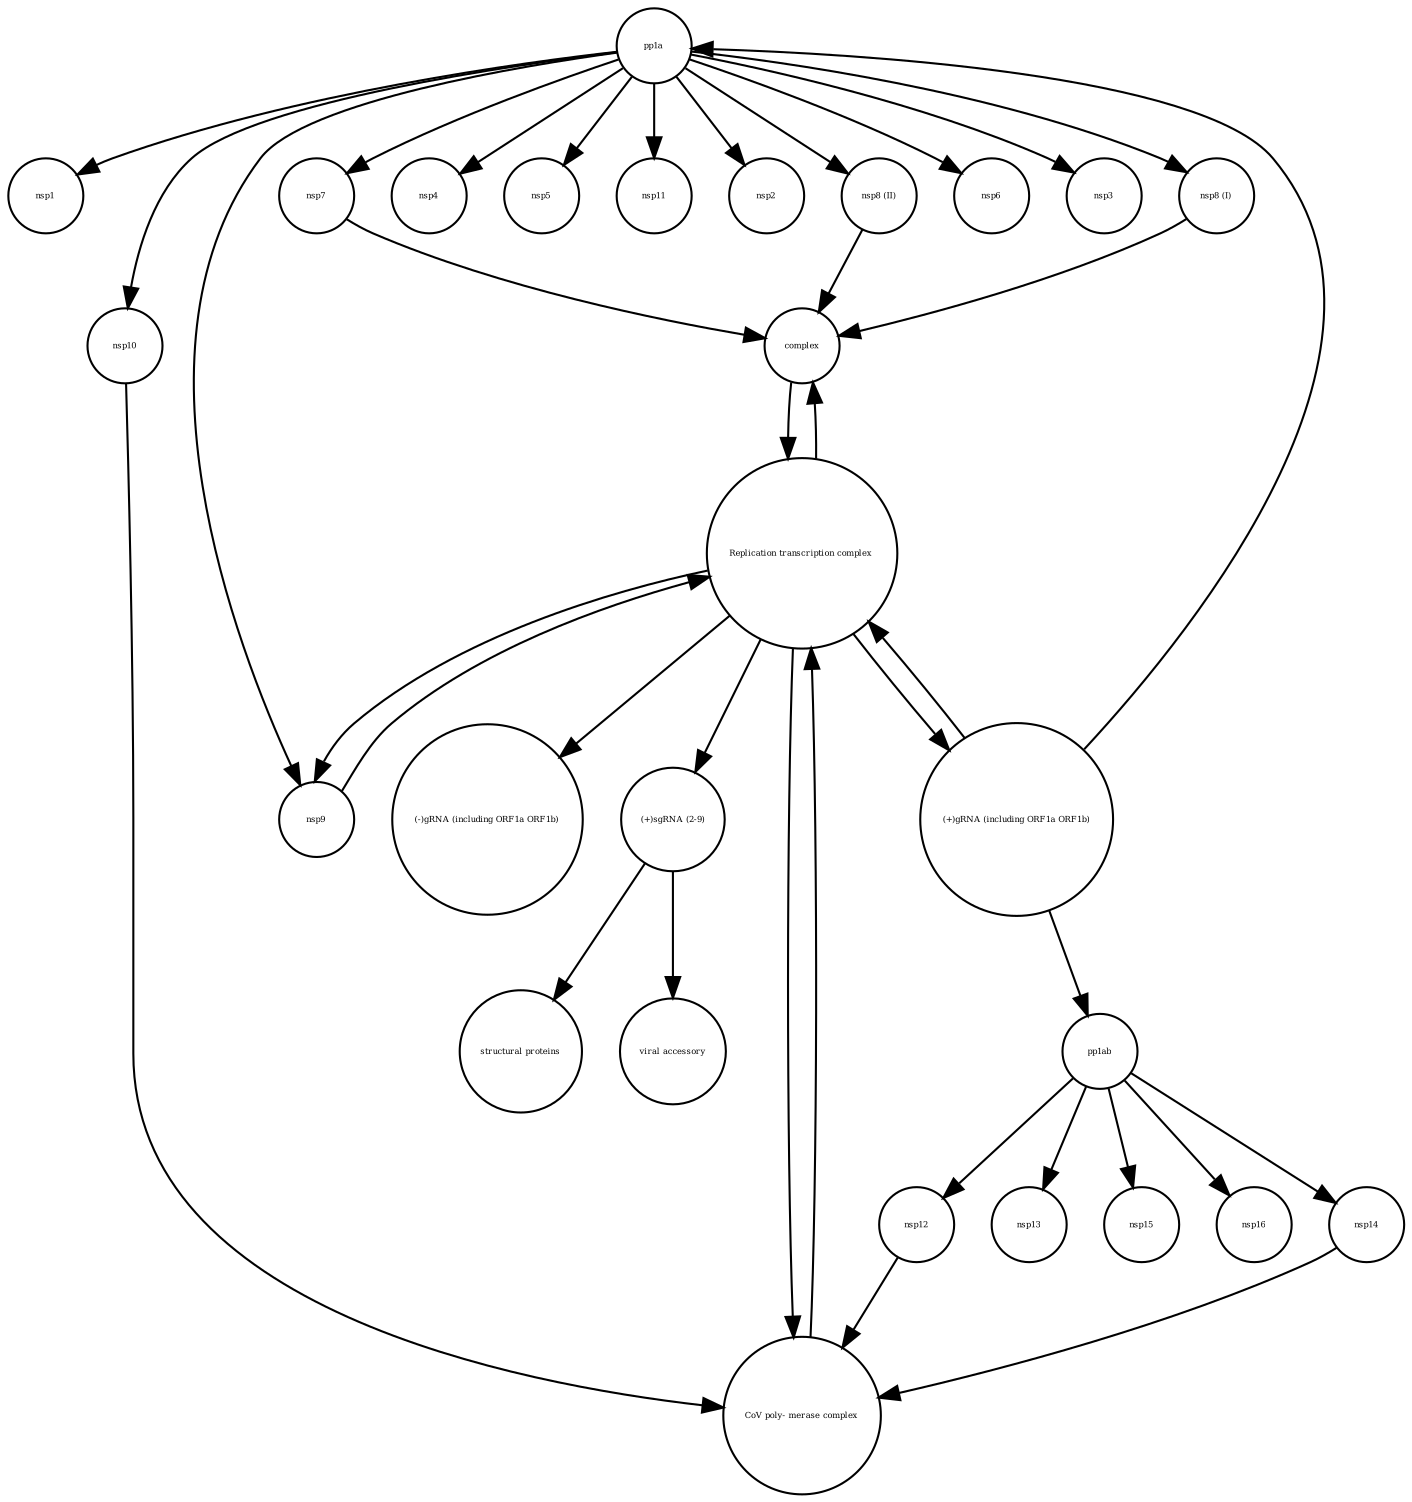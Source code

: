 strict digraph  {
nsp1 [annotation="", bipartite=0, cls=macromolecule, fontsize=4, label=nsp1, shape=circle];
"nsp8 (I)" [annotation="", bipartite=0, cls=macromolecule, fontsize=4, label="nsp8 (I)", shape=circle];
nsp15 [annotation="", bipartite=0, cls=macromolecule, fontsize=4, label=nsp15, shape=circle];
nsp9 [annotation="", bipartite=0, cls=macromolecule, fontsize=4, label=nsp9, shape=circle];
nsp7 [annotation="", bipartite=0, cls=macromolecule, fontsize=4, label=nsp7, shape=circle];
nsp16 [annotation="", bipartite=0, cls=macromolecule, fontsize=4, label=nsp16, shape=circle];
complex [annotation="", bipartite=0, cls=complex, fontsize=4, label=complex, shape=circle];
nsp4 [annotation="", bipartite=0, cls=macromolecule, fontsize=4, label=nsp4, shape=circle];
nsp5 [annotation="", bipartite=0, cls=macromolecule, fontsize=4, label=nsp5, shape=circle];
"viral accessory" [annotation="", bipartite=0, cls=macromolecule, fontsize=4, label="viral accessory", shape=circle];
nsp12 [annotation="", bipartite=0, cls=macromolecule, fontsize=4, label=nsp12, shape=circle];
nsp11 [annotation="", bipartite=0, cls=macromolecule, fontsize=4, label=nsp11, shape=circle];
nsp2 [annotation="", bipartite=0, cls=macromolecule, fontsize=4, label=nsp2, shape=circle];
"(+)sgRNA (2-9)" [annotation="", bipartite=0, cls="nucleic acid feature", fontsize=4, label="(+)sgRNA (2-9)", shape=circle];
"Replication transcription complex " [annotation="", bipartite=0, cls=complex, fontsize=4, label="Replication transcription complex ", shape=circle];
pp1a [annotation="", bipartite=0, cls=macromolecule, fontsize=4, label=pp1a, shape=circle];
"(+)gRNA (including ORF1a ORF1b)" [annotation="", bipartite=0, cls="nucleic acid feature", fontsize=4, label="(+)gRNA (including ORF1a ORF1b)", shape=circle];
nsp14 [annotation="", bipartite=0, cls=macromolecule, fontsize=4, label=nsp14, shape=circle];
"(-)gRNA (including ORF1a ORF1b)" [annotation="", bipartite=0, cls="nucleic acid feature", fontsize=4, label="(-)gRNA (including ORF1a ORF1b)", shape=circle];
"structural proteins" [annotation="", bipartite=0, cls=macromolecule, fontsize=4, label="structural proteins", shape=circle];
nsp10 [annotation="", bipartite=0, cls=macromolecule, fontsize=4, label=nsp10, shape=circle];
"CoV poly- merase complex" [annotation="", bipartite=0, cls=complex, fontsize=4, label="CoV poly- merase complex", shape=circle];
pp1ab [annotation="", bipartite=0, cls=macromolecule, fontsize=4, label=pp1ab, shape=circle];
nsp13 [annotation="", bipartite=0, cls=macromolecule, fontsize=4, label=nsp13, shape=circle];
nsp6 [annotation="", bipartite=0, cls=macromolecule, fontsize=4, label=nsp6, shape=circle];
nsp3 [annotation="", bipartite=0, cls=macromolecule, fontsize=4, label=nsp3, shape=circle];
"nsp8 (II)" [annotation="", bipartite=0, cls=macromolecule, fontsize=4, label="nsp8 (II)", shape=circle];
"nsp8 (I)" -> complex  [annotation="", interaction_type=production];
nsp9 -> "Replication transcription complex "  [annotation="", interaction_type=production];
nsp7 -> complex  [annotation="", interaction_type=production];
complex -> "Replication transcription complex "  [annotation="", interaction_type=production];
nsp12 -> "CoV poly- merase complex"  [annotation="", interaction_type=production];
"(+)sgRNA (2-9)" -> "viral accessory"  [annotation="", interaction_type="necessary stimulation"];
"(+)sgRNA (2-9)" -> "structural proteins"  [annotation="", interaction_type="necessary stimulation"];
"Replication transcription complex " -> "CoV poly- merase complex"  [annotation="", interaction_type=production];
"Replication transcription complex " -> nsp9  [annotation="", interaction_type=production];
"Replication transcription complex " -> "(+)gRNA (including ORF1a ORF1b)"  [annotation="", interaction_type=production];
"Replication transcription complex " -> complex  [annotation="", interaction_type=production];
"Replication transcription complex " -> "(-)gRNA (including ORF1a ORF1b)"  [annotation="", interaction_type=production];
"Replication transcription complex " -> "(+)sgRNA (2-9)"  [annotation="", interaction_type="necessary stimulation"];
pp1a -> nsp5  [annotation="", interaction_type=production];
pp1a -> nsp10  [annotation="", interaction_type=production];
pp1a -> nsp1  [annotation="", interaction_type=production];
pp1a -> "nsp8 (I)"  [annotation="", interaction_type=production];
pp1a -> nsp3  [annotation="", interaction_type=production];
pp1a -> nsp9  [annotation="", interaction_type=production];
pp1a -> nsp7  [annotation="", interaction_type=production];
pp1a -> nsp11  [annotation="", interaction_type=production];
pp1a -> nsp6  [annotation="", interaction_type=production];
pp1a -> nsp4  [annotation="", interaction_type=production];
pp1a -> nsp2  [annotation="", interaction_type=production];
pp1a -> "nsp8 (II)"  [annotation="", interaction_type=production];
"(+)gRNA (including ORF1a ORF1b)" -> pp1ab  [annotation="", interaction_type="necessary stimulation"];
"(+)gRNA (including ORF1a ORF1b)" -> pp1a  [annotation="", interaction_type="necessary stimulation"];
"(+)gRNA (including ORF1a ORF1b)" -> "Replication transcription complex "  [annotation="", interaction_type=production];
nsp14 -> "CoV poly- merase complex"  [annotation="", interaction_type=production];
nsp10 -> "CoV poly- merase complex"  [annotation="", interaction_type=production];
"CoV poly- merase complex" -> "Replication transcription complex "  [annotation="", interaction_type=production];
pp1ab -> nsp15  [annotation="", interaction_type=production];
pp1ab -> nsp12  [annotation="", interaction_type=production];
pp1ab -> nsp16  [annotation="", interaction_type=production];
pp1ab -> nsp13  [annotation="", interaction_type=production];
pp1ab -> nsp14  [annotation="", interaction_type=production];
"nsp8 (II)" -> complex  [annotation="", interaction_type=production];
}
